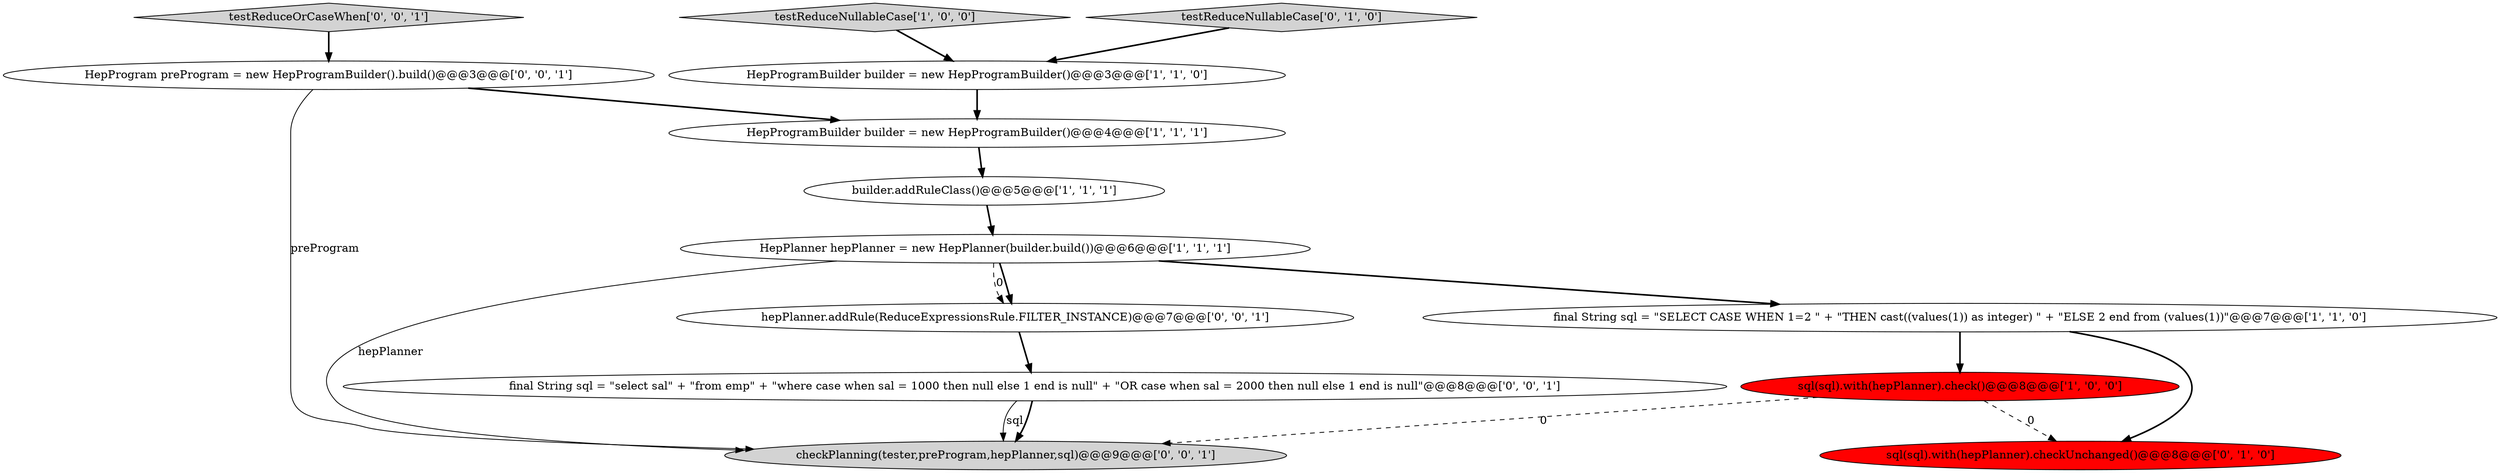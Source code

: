digraph {
2 [style = filled, label = "HepProgramBuilder builder = new HepProgramBuilder()@@@3@@@['1', '1', '0']", fillcolor = white, shape = ellipse image = "AAA0AAABBB1BBB"];
8 [style = filled, label = "sql(sql).with(hepPlanner).checkUnchanged()@@@8@@@['0', '1', '0']", fillcolor = red, shape = ellipse image = "AAA1AAABBB2BBB"];
6 [style = filled, label = "sql(sql).with(hepPlanner).check()@@@8@@@['1', '0', '0']", fillcolor = red, shape = ellipse image = "AAA1AAABBB1BBB"];
4 [style = filled, label = "final String sql = \"SELECT CASE WHEN 1=2 \" + \"THEN cast((values(1)) as integer) \" + \"ELSE 2 end from (values(1))\"@@@7@@@['1', '1', '0']", fillcolor = white, shape = ellipse image = "AAA0AAABBB1BBB"];
1 [style = filled, label = "HepProgramBuilder builder = new HepProgramBuilder()@@@4@@@['1', '1', '1']", fillcolor = white, shape = ellipse image = "AAA0AAABBB1BBB"];
5 [style = filled, label = "testReduceNullableCase['1', '0', '0']", fillcolor = lightgray, shape = diamond image = "AAA0AAABBB1BBB"];
9 [style = filled, label = "checkPlanning(tester,preProgram,hepPlanner,sql)@@@9@@@['0', '0', '1']", fillcolor = lightgray, shape = ellipse image = "AAA0AAABBB3BBB"];
0 [style = filled, label = "HepPlanner hepPlanner = new HepPlanner(builder.build())@@@6@@@['1', '1', '1']", fillcolor = white, shape = ellipse image = "AAA0AAABBB1BBB"];
10 [style = filled, label = "testReduceOrCaseWhen['0', '0', '1']", fillcolor = lightgray, shape = diamond image = "AAA0AAABBB3BBB"];
7 [style = filled, label = "testReduceNullableCase['0', '1', '0']", fillcolor = lightgray, shape = diamond image = "AAA0AAABBB2BBB"];
11 [style = filled, label = "HepProgram preProgram = new HepProgramBuilder().build()@@@3@@@['0', '0', '1']", fillcolor = white, shape = ellipse image = "AAA0AAABBB3BBB"];
13 [style = filled, label = "final String sql = \"select sal\" + \"from emp\" + \"where case when sal = 1000 then null else 1 end is null\" + \"OR case when sal = 2000 then null else 1 end is null\"@@@8@@@['0', '0', '1']", fillcolor = white, shape = ellipse image = "AAA0AAABBB3BBB"];
12 [style = filled, label = "hepPlanner.addRule(ReduceExpressionsRule.FILTER_INSTANCE)@@@7@@@['0', '0', '1']", fillcolor = white, shape = ellipse image = "AAA0AAABBB3BBB"];
3 [style = filled, label = "builder.addRuleClass()@@@5@@@['1', '1', '1']", fillcolor = white, shape = ellipse image = "AAA0AAABBB1BBB"];
1->3 [style = bold, label=""];
13->9 [style = solid, label="sql"];
4->8 [style = bold, label=""];
12->13 [style = bold, label=""];
0->9 [style = solid, label="hepPlanner"];
5->2 [style = bold, label=""];
6->8 [style = dashed, label="0"];
13->9 [style = bold, label=""];
0->12 [style = dashed, label="0"];
11->9 [style = solid, label="preProgram"];
0->4 [style = bold, label=""];
4->6 [style = bold, label=""];
7->2 [style = bold, label=""];
11->1 [style = bold, label=""];
2->1 [style = bold, label=""];
3->0 [style = bold, label=""];
0->12 [style = bold, label=""];
6->9 [style = dashed, label="0"];
10->11 [style = bold, label=""];
}
